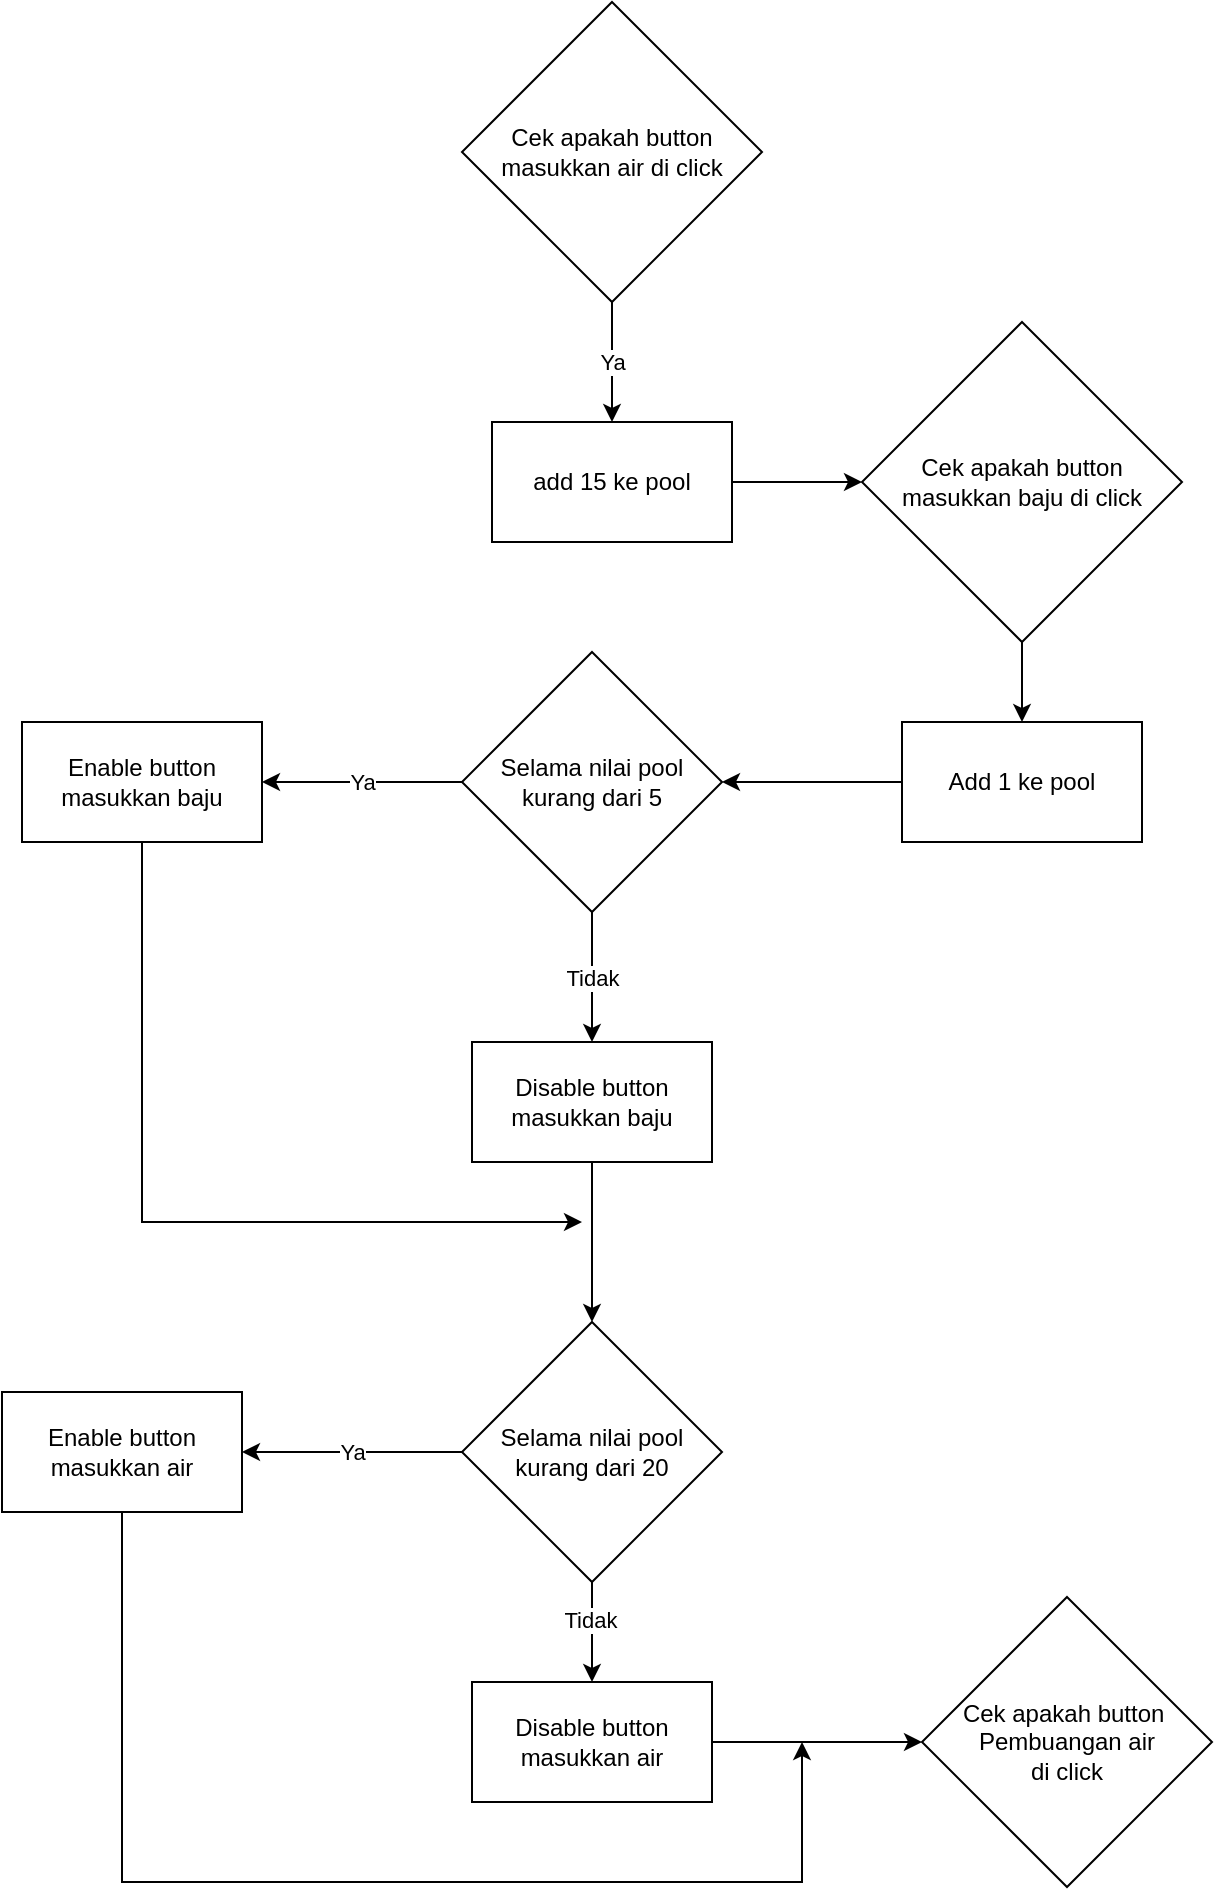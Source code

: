 <mxfile version="17.4.0" type="github">
  <diagram id="iTst1WwoAqpEM0BVoYrt" name="Page-1">
    <mxGraphModel dx="948" dy="511" grid="1" gridSize="10" guides="1" tooltips="1" connect="1" arrows="1" fold="1" page="1" pageScale="1" pageWidth="850" pageHeight="1100" math="0" shadow="0">
      <root>
        <mxCell id="0" />
        <mxCell id="1" parent="0" />
        <mxCell id="CbeMvrMTRxl2meX-_Dco-2" value="Ya" style="edgeStyle=orthogonalEdgeStyle;rounded=0;orthogonalLoop=1;jettySize=auto;html=1;entryX=0.5;entryY=0;entryDx=0;entryDy=0;" edge="1" parent="1" source="CbeMvrMTRxl2meX-_Dco-1" target="CbeMvrMTRxl2meX-_Dco-3">
          <mxGeometry relative="1" as="geometry">
            <mxPoint x="325" y="300" as="targetPoint" />
          </mxGeometry>
        </mxCell>
        <mxCell id="CbeMvrMTRxl2meX-_Dco-1" value="Cek apakah button&lt;br&gt;masukkan air di click" style="rhombus;whiteSpace=wrap;html=1;" vertex="1" parent="1">
          <mxGeometry x="250" y="90" width="150" height="150" as="geometry" />
        </mxCell>
        <mxCell id="CbeMvrMTRxl2meX-_Dco-7" style="edgeStyle=orthogonalEdgeStyle;rounded=0;orthogonalLoop=1;jettySize=auto;html=1;entryX=0;entryY=0.5;entryDx=0;entryDy=0;" edge="1" parent="1" source="CbeMvrMTRxl2meX-_Dco-3" target="CbeMvrMTRxl2meX-_Dco-5">
          <mxGeometry relative="1" as="geometry" />
        </mxCell>
        <mxCell id="CbeMvrMTRxl2meX-_Dco-3" value="add 15 ke pool" style="rounded=0;whiteSpace=wrap;html=1;" vertex="1" parent="1">
          <mxGeometry x="265" y="300" width="120" height="60" as="geometry" />
        </mxCell>
        <mxCell id="CbeMvrMTRxl2meX-_Dco-4" style="edgeStyle=orthogonalEdgeStyle;rounded=0;orthogonalLoop=1;jettySize=auto;html=1;entryX=0.5;entryY=0;entryDx=0;entryDy=0;exitX=0.5;exitY=1;exitDx=0;exitDy=0;" edge="1" parent="1" source="CbeMvrMTRxl2meX-_Dco-5" target="CbeMvrMTRxl2meX-_Dco-6">
          <mxGeometry relative="1" as="geometry">
            <mxPoint x="335" y="650" as="targetPoint" />
          </mxGeometry>
        </mxCell>
        <mxCell id="CbeMvrMTRxl2meX-_Dco-5" value="Cek apakah button&lt;br&gt;masukkan baju di click" style="rhombus;whiteSpace=wrap;html=1;" vertex="1" parent="1">
          <mxGeometry x="450" y="250" width="160" height="160" as="geometry" />
        </mxCell>
        <mxCell id="CbeMvrMTRxl2meX-_Dco-8" style="edgeStyle=orthogonalEdgeStyle;rounded=0;orthogonalLoop=1;jettySize=auto;html=1;entryX=1;entryY=0.5;entryDx=0;entryDy=0;" edge="1" parent="1" source="CbeMvrMTRxl2meX-_Dco-6" target="CbeMvrMTRxl2meX-_Dco-9">
          <mxGeometry relative="1" as="geometry">
            <mxPoint x="360" y="480" as="targetPoint" />
          </mxGeometry>
        </mxCell>
        <mxCell id="CbeMvrMTRxl2meX-_Dco-6" value="Add 1 ke pool" style="rounded=0;whiteSpace=wrap;html=1;" vertex="1" parent="1">
          <mxGeometry x="470" y="450" width="120" height="60" as="geometry" />
        </mxCell>
        <mxCell id="CbeMvrMTRxl2meX-_Dco-10" value="Ya" style="edgeStyle=orthogonalEdgeStyle;rounded=0;orthogonalLoop=1;jettySize=auto;html=1;entryX=1;entryY=0.5;entryDx=0;entryDy=0;" edge="1" parent="1" source="CbeMvrMTRxl2meX-_Dco-9" target="CbeMvrMTRxl2meX-_Dco-11">
          <mxGeometry relative="1" as="geometry">
            <mxPoint x="160" y="480" as="targetPoint" />
          </mxGeometry>
        </mxCell>
        <mxCell id="CbeMvrMTRxl2meX-_Dco-13" value="Tidak" style="edgeStyle=orthogonalEdgeStyle;rounded=0;orthogonalLoop=1;jettySize=auto;html=1;" edge="1" parent="1" source="CbeMvrMTRxl2meX-_Dco-9" target="CbeMvrMTRxl2meX-_Dco-12">
          <mxGeometry relative="1" as="geometry" />
        </mxCell>
        <mxCell id="CbeMvrMTRxl2meX-_Dco-9" value="Selama nilai pool kurang dari 5" style="rhombus;whiteSpace=wrap;html=1;" vertex="1" parent="1">
          <mxGeometry x="250" y="415" width="130" height="130" as="geometry" />
        </mxCell>
        <mxCell id="CbeMvrMTRxl2meX-_Dco-15" style="edgeStyle=orthogonalEdgeStyle;rounded=0;orthogonalLoop=1;jettySize=auto;html=1;" edge="1" parent="1" source="CbeMvrMTRxl2meX-_Dco-11">
          <mxGeometry relative="1" as="geometry">
            <mxPoint x="310" y="700" as="targetPoint" />
            <Array as="points">
              <mxPoint x="90" y="700" />
            </Array>
          </mxGeometry>
        </mxCell>
        <mxCell id="CbeMvrMTRxl2meX-_Dco-11" value="Enable button masukkan baju" style="rounded=0;whiteSpace=wrap;html=1;" vertex="1" parent="1">
          <mxGeometry x="30" y="450" width="120" height="60" as="geometry" />
        </mxCell>
        <mxCell id="CbeMvrMTRxl2meX-_Dco-14" style="edgeStyle=orthogonalEdgeStyle;rounded=0;orthogonalLoop=1;jettySize=auto;html=1;entryX=0.5;entryY=0;entryDx=0;entryDy=0;" edge="1" parent="1" source="CbeMvrMTRxl2meX-_Dco-12" target="CbeMvrMTRxl2meX-_Dco-17">
          <mxGeometry relative="1" as="geometry">
            <mxPoint x="315" y="760" as="targetPoint" />
          </mxGeometry>
        </mxCell>
        <mxCell id="CbeMvrMTRxl2meX-_Dco-12" value="Disable button masukkan baju" style="whiteSpace=wrap;html=1;" vertex="1" parent="1">
          <mxGeometry x="255" y="610" width="120" height="60" as="geometry" />
        </mxCell>
        <mxCell id="CbeMvrMTRxl2meX-_Dco-22" style="edgeStyle=orthogonalEdgeStyle;rounded=0;orthogonalLoop=1;jettySize=auto;html=1;entryX=0.5;entryY=0;entryDx=0;entryDy=0;" edge="1" parent="1" source="CbeMvrMTRxl2meX-_Dco-17" target="CbeMvrMTRxl2meX-_Dco-24">
          <mxGeometry relative="1" as="geometry">
            <mxPoint x="315" y="940" as="targetPoint" />
          </mxGeometry>
        </mxCell>
        <mxCell id="CbeMvrMTRxl2meX-_Dco-25" value="Tidak" style="edgeLabel;html=1;align=center;verticalAlign=middle;resizable=0;points=[];" vertex="1" connectable="0" parent="CbeMvrMTRxl2meX-_Dco-22">
          <mxGeometry x="-0.257" y="-1" relative="1" as="geometry">
            <mxPoint as="offset" />
          </mxGeometry>
        </mxCell>
        <mxCell id="CbeMvrMTRxl2meX-_Dco-17" value="Selama nilai pool kurang dari 20" style="rhombus;whiteSpace=wrap;html=1;" vertex="1" parent="1">
          <mxGeometry x="250" y="750" width="130" height="130" as="geometry" />
        </mxCell>
        <mxCell id="CbeMvrMTRxl2meX-_Dco-18" value="Ya" style="edgeStyle=orthogonalEdgeStyle;rounded=0;orthogonalLoop=1;jettySize=auto;html=1;entryX=1;entryY=0.5;entryDx=0;entryDy=0;exitX=0;exitY=0.5;exitDx=0;exitDy=0;" edge="1" parent="1" target="CbeMvrMTRxl2meX-_Dco-21" source="CbeMvrMTRxl2meX-_Dco-17">
          <mxGeometry relative="1" as="geometry">
            <mxPoint x="150" y="810" as="targetPoint" />
            <mxPoint x="250" y="805" as="sourcePoint" />
            <Array as="points">
              <mxPoint x="210" y="815" />
              <mxPoint x="210" y="815" />
            </Array>
          </mxGeometry>
        </mxCell>
        <mxCell id="CbeMvrMTRxl2meX-_Dco-20" style="edgeStyle=orthogonalEdgeStyle;rounded=0;orthogonalLoop=1;jettySize=auto;html=1;" edge="1" parent="1" source="CbeMvrMTRxl2meX-_Dco-21">
          <mxGeometry relative="1" as="geometry">
            <mxPoint x="420" y="960" as="targetPoint" />
            <Array as="points">
              <mxPoint x="80" y="1030" />
            </Array>
          </mxGeometry>
        </mxCell>
        <mxCell id="CbeMvrMTRxl2meX-_Dco-21" value="Enable button masukkan air" style="rounded=0;whiteSpace=wrap;html=1;" vertex="1" parent="1">
          <mxGeometry x="20" y="785" width="120" height="60" as="geometry" />
        </mxCell>
        <mxCell id="CbeMvrMTRxl2meX-_Dco-26" style="edgeStyle=orthogonalEdgeStyle;rounded=0;orthogonalLoop=1;jettySize=auto;html=1;entryX=0;entryY=0.5;entryDx=0;entryDy=0;" edge="1" parent="1" source="CbeMvrMTRxl2meX-_Dco-24" target="CbeMvrMTRxl2meX-_Dco-28">
          <mxGeometry relative="1" as="geometry">
            <mxPoint x="470" y="960" as="targetPoint" />
          </mxGeometry>
        </mxCell>
        <mxCell id="CbeMvrMTRxl2meX-_Dco-24" value="Disable button masukkan air" style="whiteSpace=wrap;html=1;" vertex="1" parent="1">
          <mxGeometry x="255" y="930" width="120" height="60" as="geometry" />
        </mxCell>
        <mxCell id="CbeMvrMTRxl2meX-_Dco-28" value="Cek apakah button&amp;nbsp;&lt;br&gt;Pembuangan air&lt;br&gt;di click" style="rhombus;whiteSpace=wrap;html=1;" vertex="1" parent="1">
          <mxGeometry x="480" y="887.5" width="145" height="145" as="geometry" />
        </mxCell>
      </root>
    </mxGraphModel>
  </diagram>
</mxfile>
